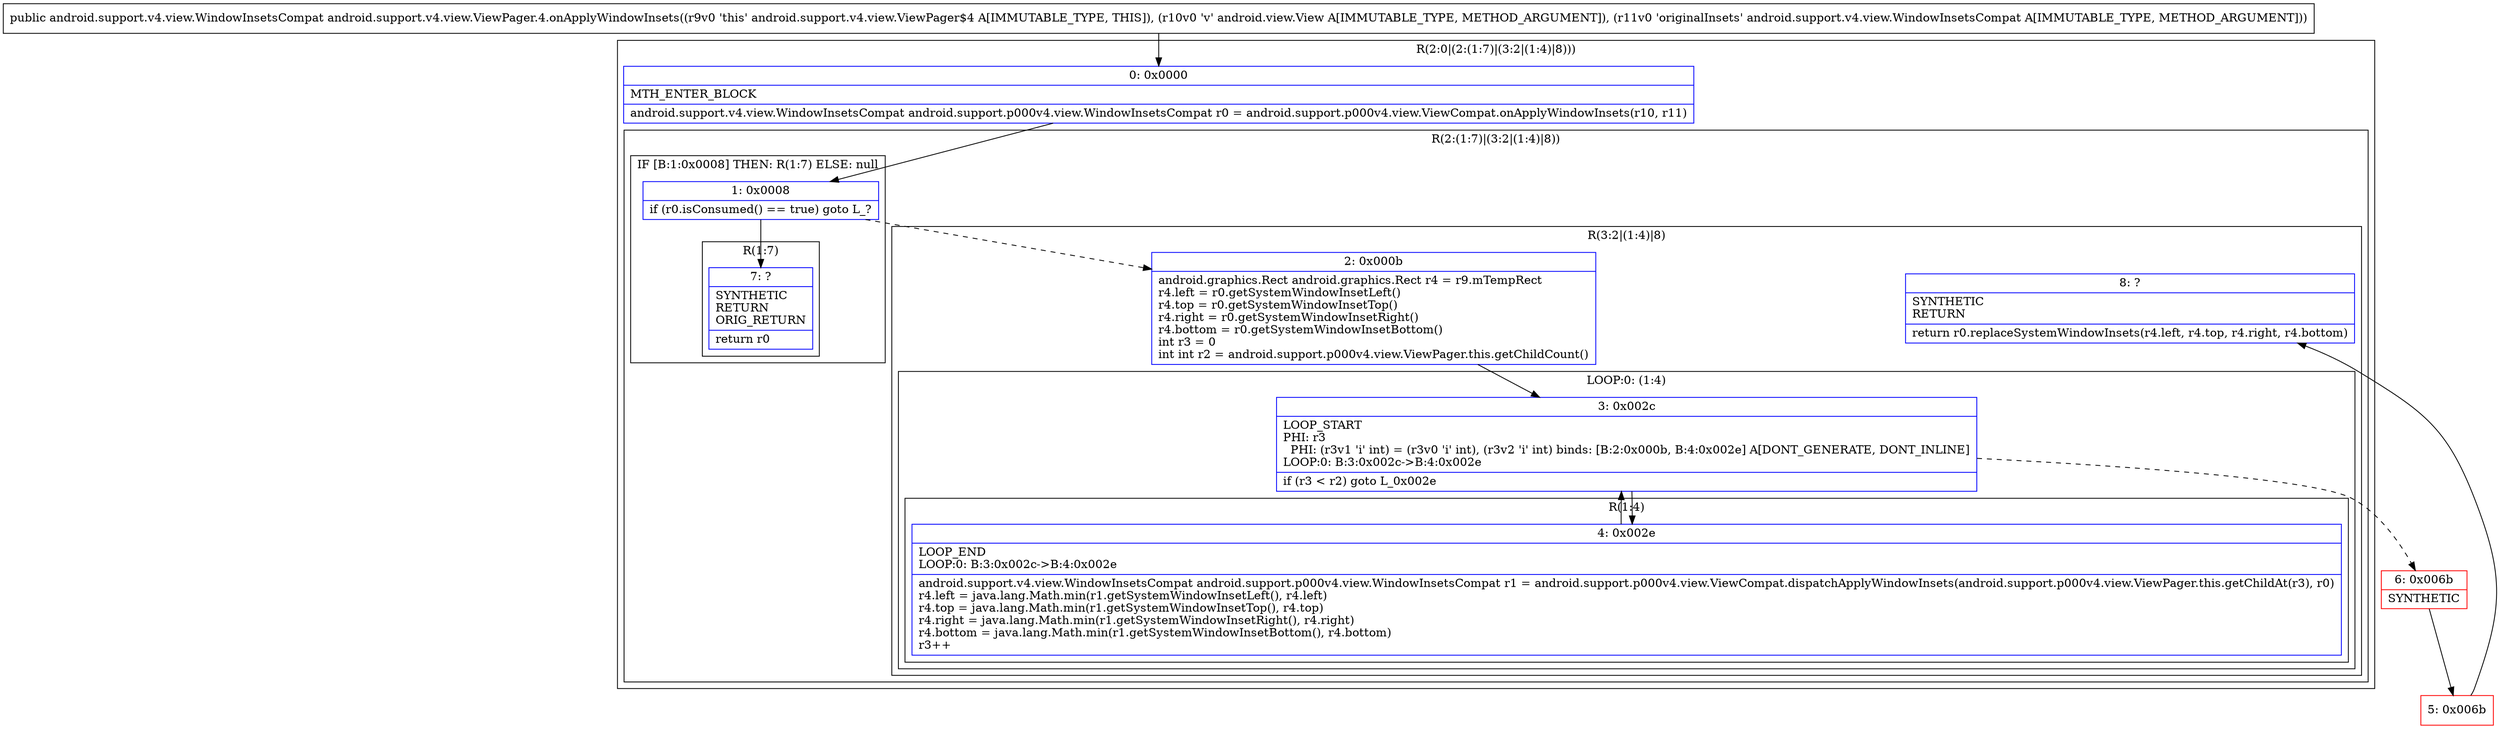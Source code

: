digraph "CFG forandroid.support.v4.view.ViewPager.4.onApplyWindowInsets(Landroid\/view\/View;Landroid\/support\/v4\/view\/WindowInsetsCompat;)Landroid\/support\/v4\/view\/WindowInsetsCompat;" {
subgraph cluster_Region_951937241 {
label = "R(2:0|(2:(1:7)|(3:2|(1:4)|8)))";
node [shape=record,color=blue];
Node_0 [shape=record,label="{0\:\ 0x0000|MTH_ENTER_BLOCK\l|android.support.v4.view.WindowInsetsCompat android.support.p000v4.view.WindowInsetsCompat r0 = android.support.p000v4.view.ViewCompat.onApplyWindowInsets(r10, r11)\l}"];
subgraph cluster_Region_1084303710 {
label = "R(2:(1:7)|(3:2|(1:4)|8))";
node [shape=record,color=blue];
subgraph cluster_IfRegion_1089140656 {
label = "IF [B:1:0x0008] THEN: R(1:7) ELSE: null";
node [shape=record,color=blue];
Node_1 [shape=record,label="{1\:\ 0x0008|if (r0.isConsumed() == true) goto L_?\l}"];
subgraph cluster_Region_1066938737 {
label = "R(1:7)";
node [shape=record,color=blue];
Node_7 [shape=record,label="{7\:\ ?|SYNTHETIC\lRETURN\lORIG_RETURN\l|return r0\l}"];
}
}
subgraph cluster_Region_1335389194 {
label = "R(3:2|(1:4)|8)";
node [shape=record,color=blue];
Node_2 [shape=record,label="{2\:\ 0x000b|android.graphics.Rect android.graphics.Rect r4 = r9.mTempRect\lr4.left = r0.getSystemWindowInsetLeft()\lr4.top = r0.getSystemWindowInsetTop()\lr4.right = r0.getSystemWindowInsetRight()\lr4.bottom = r0.getSystemWindowInsetBottom()\lint r3 = 0\lint int r2 = android.support.p000v4.view.ViewPager.this.getChildCount()\l}"];
subgraph cluster_LoopRegion_191897025 {
label = "LOOP:0: (1:4)";
node [shape=record,color=blue];
Node_3 [shape=record,label="{3\:\ 0x002c|LOOP_START\lPHI: r3 \l  PHI: (r3v1 'i' int) = (r3v0 'i' int), (r3v2 'i' int) binds: [B:2:0x000b, B:4:0x002e] A[DONT_GENERATE, DONT_INLINE]\lLOOP:0: B:3:0x002c\-\>B:4:0x002e\l|if (r3 \< r2) goto L_0x002e\l}"];
subgraph cluster_Region_472923776 {
label = "R(1:4)";
node [shape=record,color=blue];
Node_4 [shape=record,label="{4\:\ 0x002e|LOOP_END\lLOOP:0: B:3:0x002c\-\>B:4:0x002e\l|android.support.v4.view.WindowInsetsCompat android.support.p000v4.view.WindowInsetsCompat r1 = android.support.p000v4.view.ViewCompat.dispatchApplyWindowInsets(android.support.p000v4.view.ViewPager.this.getChildAt(r3), r0)\lr4.left = java.lang.Math.min(r1.getSystemWindowInsetLeft(), r4.left)\lr4.top = java.lang.Math.min(r1.getSystemWindowInsetTop(), r4.top)\lr4.right = java.lang.Math.min(r1.getSystemWindowInsetRight(), r4.right)\lr4.bottom = java.lang.Math.min(r1.getSystemWindowInsetBottom(), r4.bottom)\lr3++\l}"];
}
}
Node_8 [shape=record,label="{8\:\ ?|SYNTHETIC\lRETURN\l|return r0.replaceSystemWindowInsets(r4.left, r4.top, r4.right, r4.bottom)\l}"];
}
}
}
Node_5 [shape=record,color=red,label="{5\:\ 0x006b}"];
Node_6 [shape=record,color=red,label="{6\:\ 0x006b|SYNTHETIC\l}"];
MethodNode[shape=record,label="{public android.support.v4.view.WindowInsetsCompat android.support.v4.view.ViewPager.4.onApplyWindowInsets((r9v0 'this' android.support.v4.view.ViewPager$4 A[IMMUTABLE_TYPE, THIS]), (r10v0 'v' android.view.View A[IMMUTABLE_TYPE, METHOD_ARGUMENT]), (r11v0 'originalInsets' android.support.v4.view.WindowInsetsCompat A[IMMUTABLE_TYPE, METHOD_ARGUMENT])) }"];
MethodNode -> Node_0;
Node_0 -> Node_1;
Node_1 -> Node_2[style=dashed];
Node_1 -> Node_7;
Node_2 -> Node_3;
Node_3 -> Node_4;
Node_3 -> Node_6[style=dashed];
Node_4 -> Node_3;
Node_5 -> Node_8;
Node_6 -> Node_5;
}

